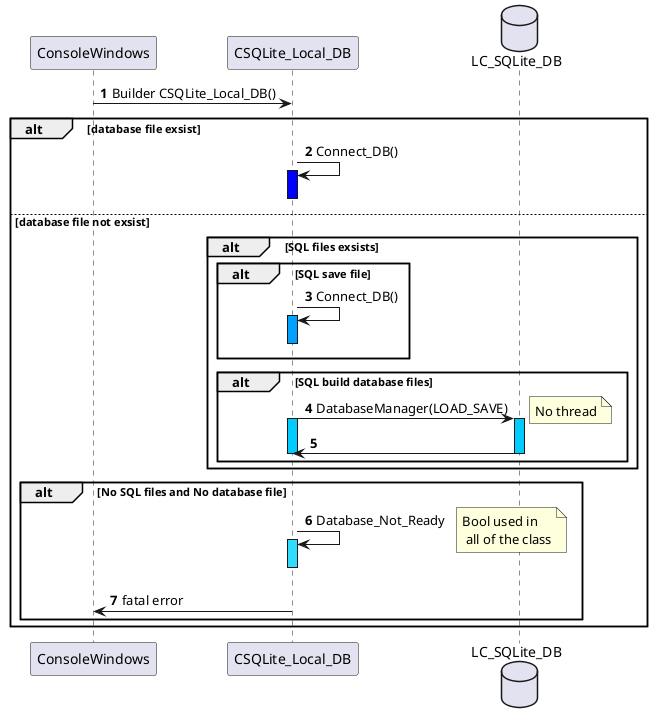 @startuml


autonumber
ConsoleWindows -> CSQLite_Local_DB : Builder CSQLite_Local_DB()

alt database file exsist

       database LC_SQLite_DB
       CSQLite_Local_DB -> CSQLite_Local_DB : Connect_DB()
       activate CSQLite_Local_DB #0000FF
       deactivate CSQLite_Local_DB

    else database file not exsist

       alt SQL files exsists

           alt SQL save file

               CSQLite_Local_DB -> CSQLite_Local_DB : Connect_DB()
               activate CSQLite_Local_DB #00A0FF
               deactivate CSQLite_Local_DB

           end

        alt SQL build database files

            CSQLite_Local_DB -> LC_SQLite_DB : DatabaseManager(LOAD_SAVE)
            activate CSQLite_Local_DB #00CCFF
            activate LC_SQLite_DB #00CCFF
            note right: No thread
            LC_SQLite_DB -> CSQLite_Local_DB
            deactivate LC_SQLite_DB
            deactivate CSQLite_Local_DB

        end

    end

    alt  No SQL files and No database file

        CSQLite_Local_DB -> CSQLite_Local_DB : Database_Not_Ready
        activate CSQLite_Local_DB #30DDFF
        deactivate CSQLite_Local_DB
        note right : Bool used in\n all of the class
        CSQLite_Local_DB -> ConsoleWindows : fatal error

    end

end

@enduml

